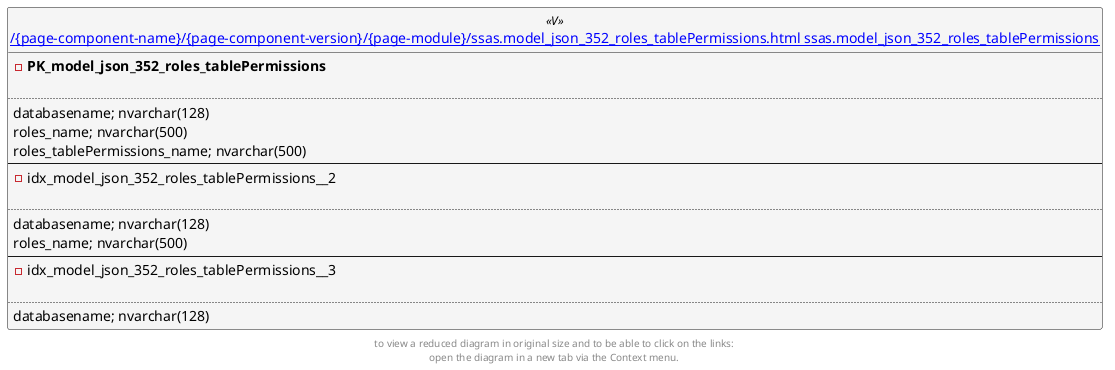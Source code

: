 @startuml
left to right direction
'top to bottom direction
hide circle
'avoide "." issues:
set namespaceSeparator none


skinparam class {
  BackgroundColor White
  BackgroundColor<<FN>> Yellow
  BackgroundColor<<FS>> Yellow
  BackgroundColor<<FT>> LightGray
  BackgroundColor<<IF>> Yellow
  BackgroundColor<<IS>> Yellow
  BackgroundColor<<P>> Aqua
  BackgroundColor<<PC>> Aqua
  BackgroundColor<<SN>> Yellow
  BackgroundColor<<SO>> SlateBlue
  BackgroundColor<<TF>> LightGray
  BackgroundColor<<TR>> Tomato
  BackgroundColor<<U>> White
  BackgroundColor<<V>> WhiteSmoke
  BackgroundColor<<X>> Aqua
}


entity "[[{site-url}/{page-component-name}/{page-component-version}/{page-module}/ssas.model_json_352_roles_tablePermissions.html ssas.model_json_352_roles_tablePermissions]]" as ssas.model_json_352_roles_tablePermissions << V >> {
- **PK_model_json_352_roles_tablePermissions**

..
databasename; nvarchar(128)
roles_name; nvarchar(500)
roles_tablePermissions_name; nvarchar(500)
--
- idx_model_json_352_roles_tablePermissions__2

..
databasename; nvarchar(128)
roles_name; nvarchar(500)
--
- idx_model_json_352_roles_tablePermissions__3

..
databasename; nvarchar(128)
}


footer
to view a reduced diagram in original size and to be able to click on the links:
open the diagram in a new tab via the Context menu.
end footer

@enduml

